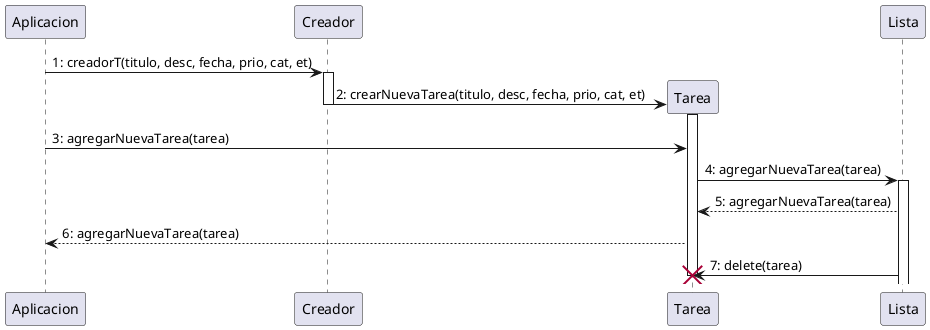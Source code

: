 @startuml Diagrama Secuencia


Aplicacion -> Creador: 1: creadorT(titulo, desc, fecha, prio, cat, et)
activate Creador

create Tarea
Creador -> Tarea: 2: crearNuevaTarea(titulo, desc, fecha, prio, cat, et)

deactivate Creador

activate Tarea
Aplicacion -> Tarea: 3: agregarNuevaTarea(tarea)
Tarea -> Lista: 4: agregarNuevaTarea(tarea)

activate Lista
Tarea <-- Lista: 5: agregarNuevaTarea(tarea)
Aplicacion <-- Tarea: 6: agregarNuevaTarea(tarea)

Lista -> Tarea: 7: delete(tarea)
destroy Tarea

@enduml